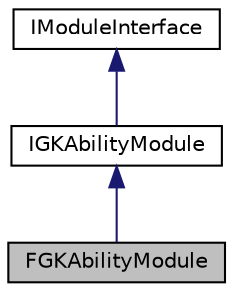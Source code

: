 digraph "FGKAbilityModule"
{
 // LATEX_PDF_SIZE
  edge [fontname="Helvetica",fontsize="10",labelfontname="Helvetica",labelfontsize="10"];
  node [fontname="Helvetica",fontsize="10",shape=record];
  Node1 [label="FGKAbilityModule",height=0.2,width=0.4,color="black", fillcolor="grey75", style="filled", fontcolor="black",tooltip=" "];
  Node2 -> Node1 [dir="back",color="midnightblue",fontsize="10",style="solid",fontname="Helvetica"];
  Node2 [label="IGKAbilityModule",height=0.2,width=0.4,color="black", fillcolor="white", style="filled",URL="$classIGKAbilityModule.html",tooltip=" "];
  Node3 -> Node2 [dir="back",color="midnightblue",fontsize="10",style="solid",fontname="Helvetica"];
  Node3 [label="IModuleInterface",height=0.2,width=0.4,color="black", fillcolor="white", style="filled",tooltip=" "];
}
